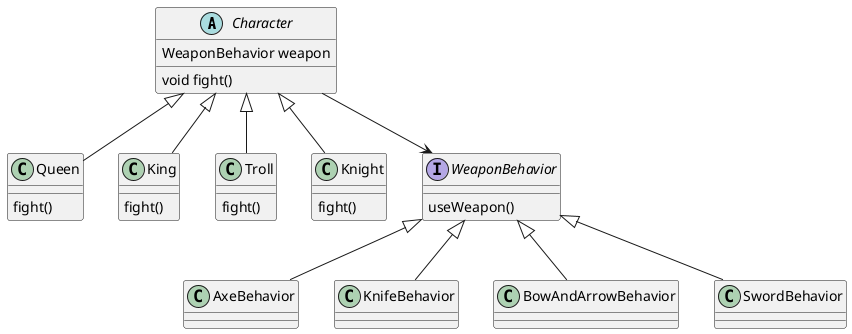 @startuml

abstract class Character {
    WeaponBehavior weapon
    void fight()
}
class Queen {
    fight()
}
class King {
    fight()
}
class Troll{
    fight()
}
class Knight {
     fight()
}

interface WeaponBehavior {
    useWeapon()
}

class AxeBehavior
class KnifeBehavior
class BowAndArrowBehavior
class SwordBehavior

Character <|-- Queen
Character <|-- Knight
Character <|-- King
Character <|-- Troll

Character --> WeaponBehavior

WeaponBehavior <|-- AxeBehavior
WeaponBehavior <|-- KnifeBehavior
WeaponBehavior <|-- BowAndArrowBehavior
WeaponBehavior <|-- SwordBehavior


@enduml
